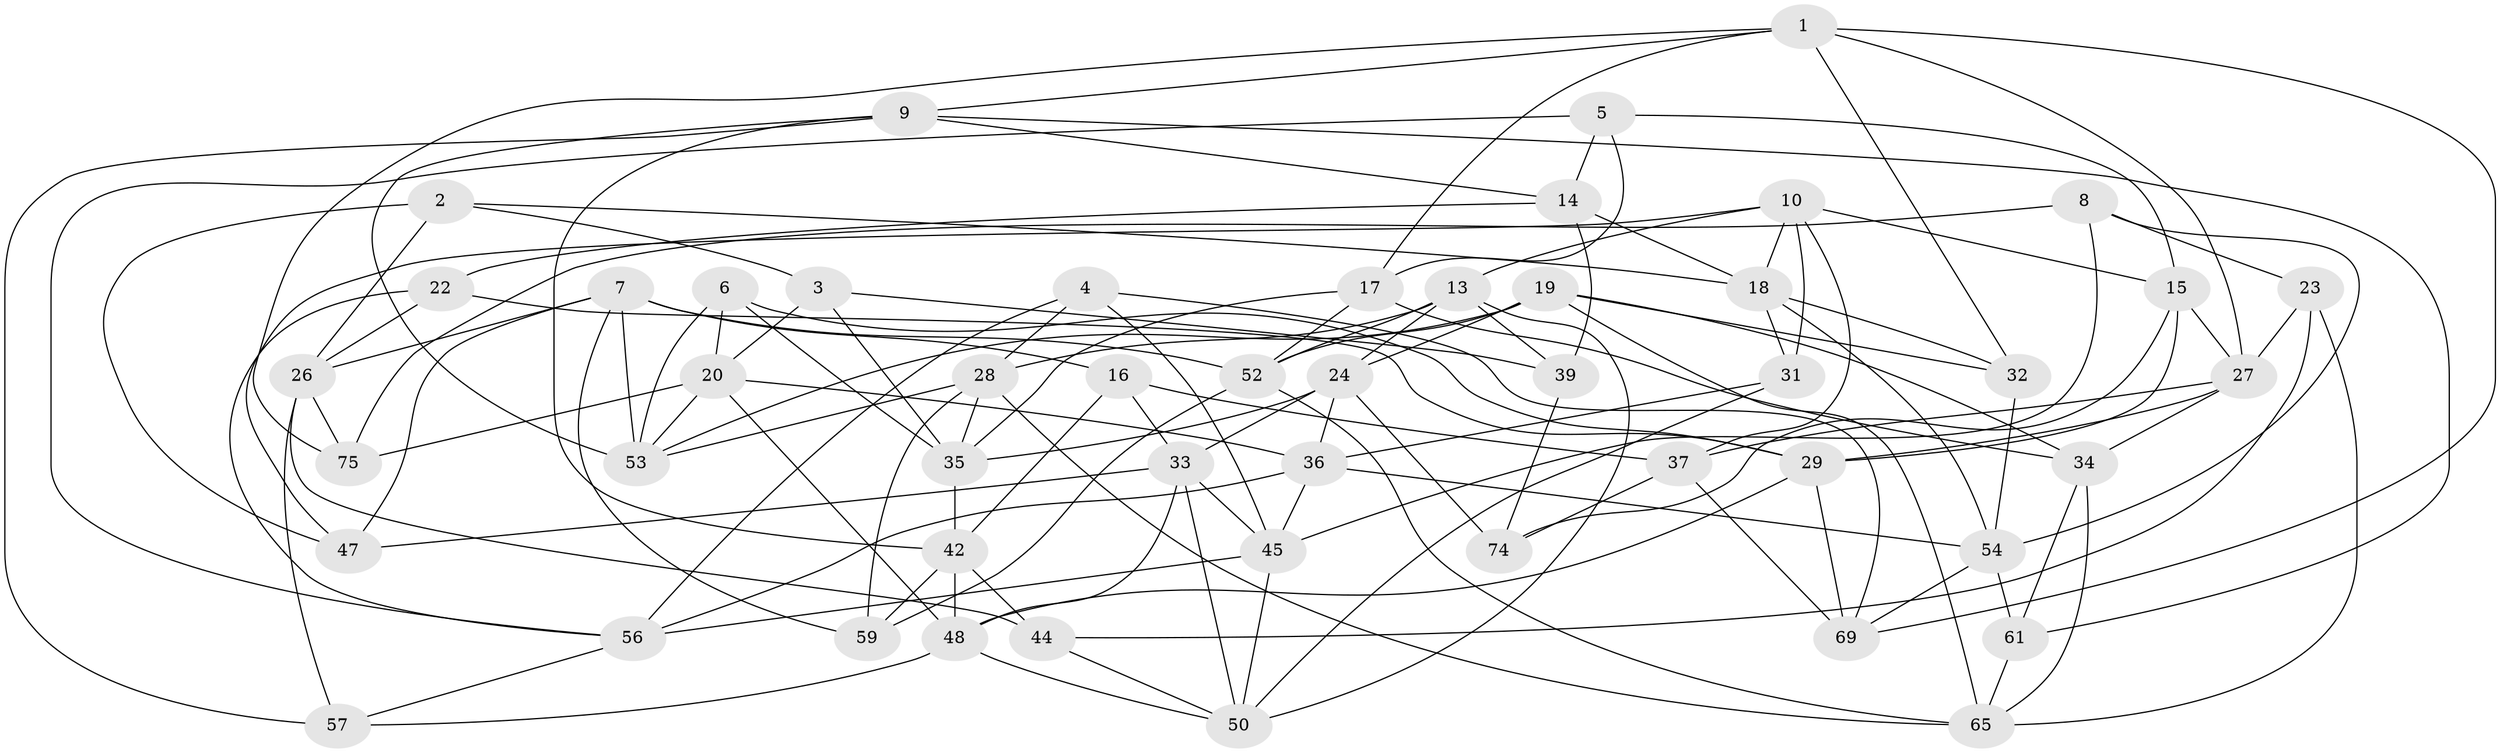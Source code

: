 // original degree distribution, {4: 1.0}
// Generated by graph-tools (version 1.1) at 2025/42/03/06/25 10:42:19]
// undirected, 50 vertices, 128 edges
graph export_dot {
graph [start="1"]
  node [color=gray90,style=filled];
  1 [super="+11"];
  2;
  3;
  4;
  5 [super="+41"];
  6;
  7 [super="+51"];
  8;
  9 [super="+12"];
  10 [super="+30"];
  13 [super="+70"];
  14 [super="+38"];
  15 [super="+40"];
  16;
  17 [super="+49"];
  18 [super="+21"];
  19 [super="+46"];
  20 [super="+79"];
  22;
  23;
  24 [super="+25"];
  26 [super="+66"];
  27 [super="+64"];
  28 [super="+43"];
  29 [super="+72"];
  31;
  32;
  33 [super="+68"];
  34 [super="+81"];
  35 [super="+71"];
  36 [super="+62"];
  37 [super="+80"];
  39;
  42 [super="+58"];
  44;
  45 [super="+63"];
  47;
  48 [super="+78"];
  50 [super="+76"];
  52 [super="+55"];
  53 [super="+73"];
  54 [super="+60"];
  56 [super="+67"];
  57;
  59;
  61;
  65 [super="+77"];
  69 [super="+82"];
  74;
  75;
  1 -- 69;
  1 -- 32;
  1 -- 75;
  1 -- 27;
  1 -- 9;
  1 -- 17;
  2 -- 47;
  2 -- 3;
  2 -- 18;
  2 -- 26;
  3 -- 35;
  3 -- 20;
  3 -- 39;
  4 -- 28;
  4 -- 69;
  4 -- 56;
  4 -- 45;
  5 -- 14 [weight=2];
  5 -- 15 [weight=2];
  5 -- 56;
  5 -- 17;
  6 -- 29;
  6 -- 35;
  6 -- 53;
  6 -- 20;
  7 -- 26;
  7 -- 59;
  7 -- 16;
  7 -- 47;
  7 -- 52;
  7 -- 53;
  8 -- 54;
  8 -- 23;
  8 -- 75;
  8 -- 45;
  9 -- 61;
  9 -- 53;
  9 -- 57;
  9 -- 14;
  9 -- 42;
  10 -- 47;
  10 -- 15;
  10 -- 37;
  10 -- 31;
  10 -- 18;
  10 -- 13;
  13 -- 28;
  13 -- 52;
  13 -- 50;
  13 -- 24;
  13 -- 39;
  14 -- 22;
  14 -- 39;
  14 -- 18;
  15 -- 74;
  15 -- 29;
  15 -- 27;
  16 -- 33;
  16 -- 37;
  16 -- 42;
  17 -- 34 [weight=2];
  17 -- 52;
  17 -- 35;
  18 -- 32;
  18 -- 54;
  18 -- 31;
  19 -- 52;
  19 -- 24;
  19 -- 32;
  19 -- 65;
  19 -- 53;
  19 -- 34;
  20 -- 75;
  20 -- 48;
  20 -- 53;
  20 -- 36;
  22 -- 26;
  22 -- 29;
  22 -- 56;
  23 -- 44;
  23 -- 27;
  23 -- 65;
  24 -- 36;
  24 -- 74;
  24 -- 35;
  24 -- 33;
  26 -- 75;
  26 -- 57;
  26 -- 44;
  27 -- 37;
  27 -- 34;
  27 -- 29;
  28 -- 35;
  28 -- 65;
  28 -- 59;
  28 -- 53;
  29 -- 69;
  29 -- 48;
  31 -- 50;
  31 -- 36;
  32 -- 54;
  33 -- 48;
  33 -- 47;
  33 -- 45;
  33 -- 50;
  34 -- 65;
  34 -- 61;
  35 -- 42;
  36 -- 54;
  36 -- 56;
  36 -- 45;
  37 -- 74;
  37 -- 69 [weight=2];
  39 -- 74;
  42 -- 59;
  42 -- 44;
  42 -- 48;
  44 -- 50;
  45 -- 50;
  45 -- 56;
  48 -- 57;
  48 -- 50;
  52 -- 59;
  52 -- 65;
  54 -- 61;
  54 -- 69;
  56 -- 57;
  61 -- 65;
}
